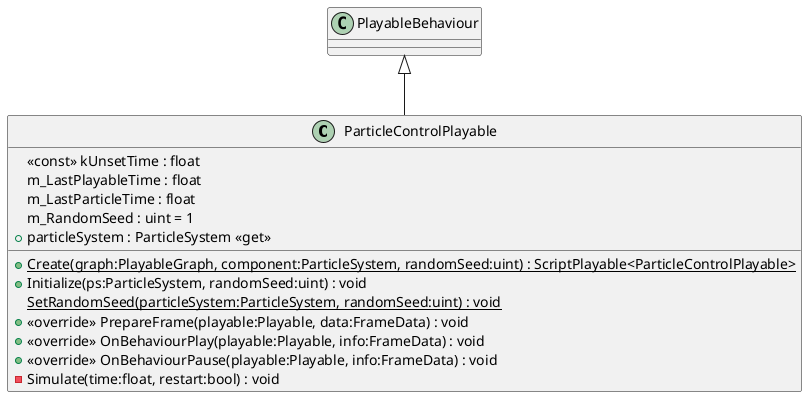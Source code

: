 @startuml
class ParticleControlPlayable {
    <<const>> kUnsetTime : float
    m_LastPlayableTime : float
    m_LastParticleTime : float
    m_RandomSeed : uint = 1
    + {static} Create(graph:PlayableGraph, component:ParticleSystem, randomSeed:uint) : ScriptPlayable<ParticleControlPlayable>
    + particleSystem : ParticleSystem <<get>>
    + Initialize(ps:ParticleSystem, randomSeed:uint) : void
    {static} SetRandomSeed(particleSystem:ParticleSystem, randomSeed:uint) : void
    + <<override>> PrepareFrame(playable:Playable, data:FrameData) : void
    + <<override>> OnBehaviourPlay(playable:Playable, info:FrameData) : void
    + <<override>> OnBehaviourPause(playable:Playable, info:FrameData) : void
    - Simulate(time:float, restart:bool) : void
}
PlayableBehaviour <|-- ParticleControlPlayable
@enduml
